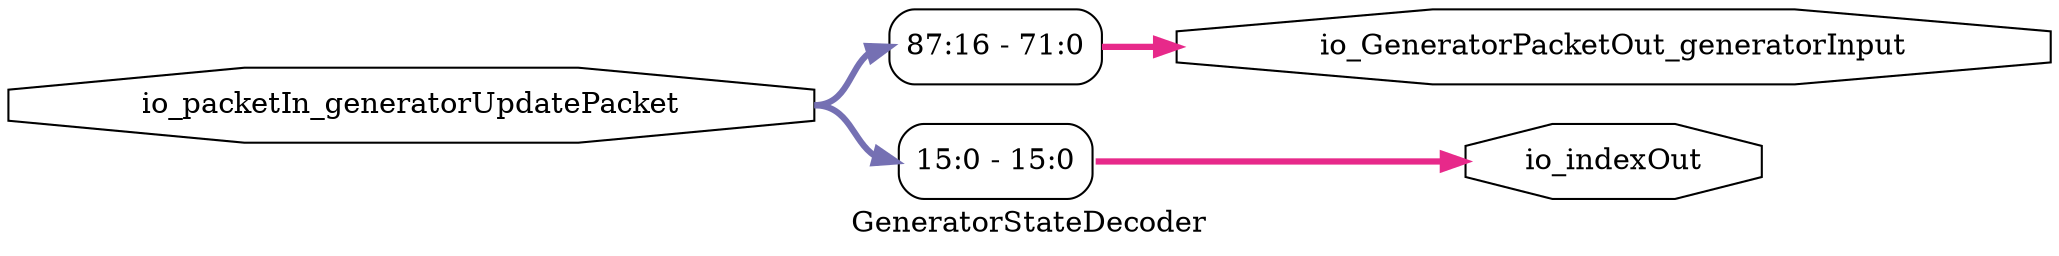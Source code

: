 digraph "GeneratorStateDecoder" {
label="GeneratorStateDecoder";
rankdir="LR";
remincross=true;
n1 [ shape=octagon, label="io_GeneratorPacketOut_generatorInput", color="black", fontcolor="black" ];
n2 [ shape=octagon, label="io_indexOut", color="black", fontcolor="black" ];
n3 [ shape=octagon, label="io_packetIn_generatorUpdatePacket", color="black", fontcolor="black" ];
{ rank="source"; n3;}
{ rank="sink"; n1; n2;}
x0 [ shape=record, style=rounded, label="<s0> 87:16 - 71:0 " ];
x1 [ shape=record, style=rounded, label="<s0> 15:0 - 15:0 " ];
x0:e -> n1:w [colorscheme="dark28", color="4", fontcolor="4", style="setlinewidth(3)", label=""];
x1:e -> n2:w [colorscheme="dark28", color="4", fontcolor="4", style="setlinewidth(3)", label=""];
n3:e -> x0:s0:w [colorscheme="dark28", color="3", fontcolor="3", style="setlinewidth(3)", label=""];
n3:e -> x1:s0:w [colorscheme="dark28", color="3", fontcolor="3", style="setlinewidth(3)", label=""];
}
